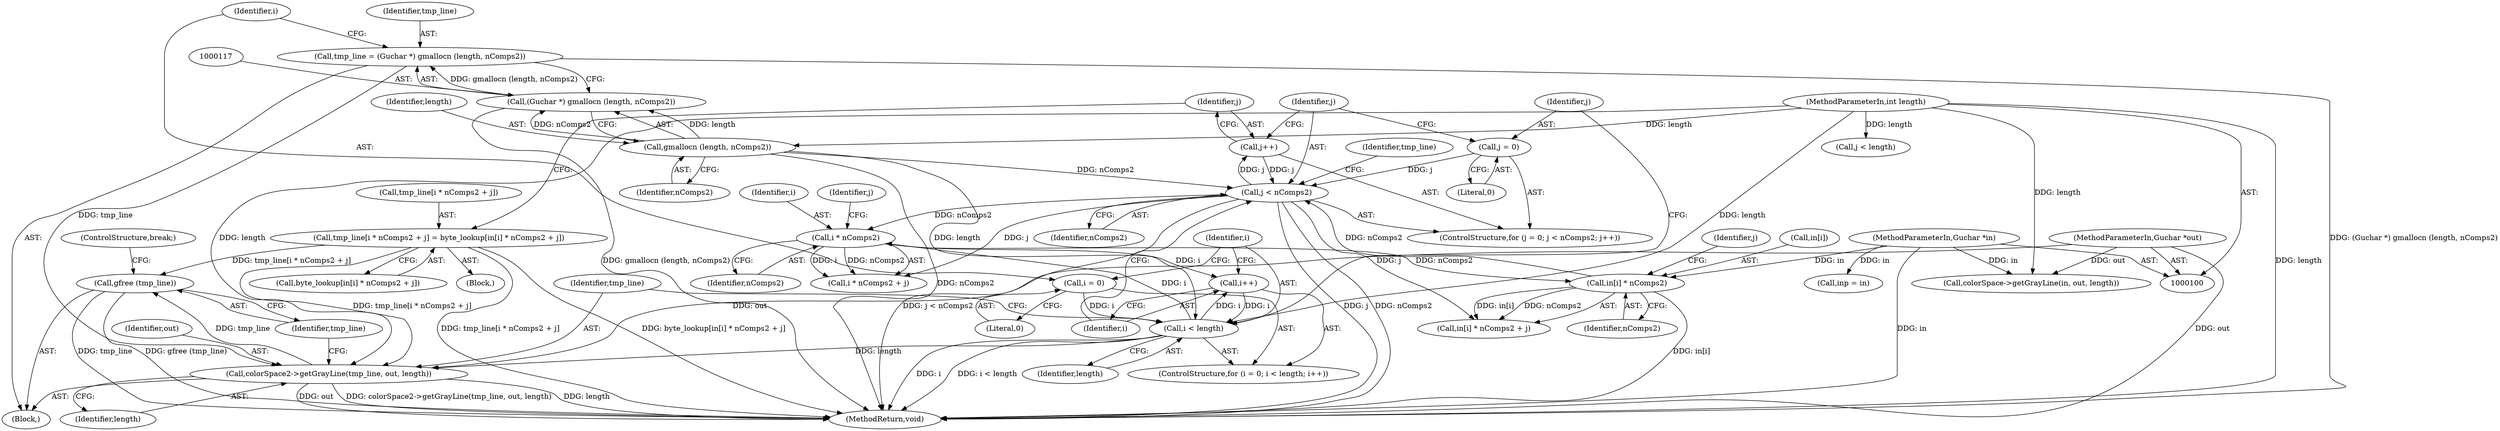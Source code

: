 digraph "0_poppler_7b2d314a61fd0e12f47c62996cb49ec0d1ba747a_5@API" {
"1000162" [label="(Call,gfree (tmp_line))"];
"1000158" [label="(Call,colorSpace2->getGrayLine(tmp_line, out, length))"];
"1000141" [label="(Call,tmp_line[i * nComps2 + j] = byte_lookup[in[i] * nComps2 + j])"];
"1000114" [label="(Call,tmp_line = (Guchar *) gmallocn (length, nComps2))"];
"1000116" [label="(Call,(Guchar *) gmallocn (length, nComps2))"];
"1000118" [label="(Call,gmallocn (length, nComps2))"];
"1000103" [label="(MethodParameterIn,int length)"];
"1000102" [label="(MethodParameterIn,Guchar *out)"];
"1000125" [label="(Call,i < length)"];
"1000122" [label="(Call,i = 0)"];
"1000128" [label="(Call,i++)"];
"1000145" [label="(Call,i * nComps2)"];
"1000135" [label="(Call,j < nComps2)"];
"1000138" [label="(Call,j++)"];
"1000132" [label="(Call,j = 0)"];
"1000152" [label="(Call,in[i] * nComps2)"];
"1000101" [label="(MethodParameterIn,Guchar *in)"];
"1000157" [label="(Identifier,j)"];
"1000101" [label="(MethodParameterIn,Guchar *in)"];
"1000141" [label="(Call,tmp_line[i * nComps2 + j] = byte_lookup[in[i] * nComps2 + j])"];
"1000162" [label="(Call,gfree (tmp_line))"];
"1000142" [label="(Call,tmp_line[i * nComps2 + j])"];
"1000119" [label="(Identifier,length)"];
"1000138" [label="(Call,j++)"];
"1000140" [label="(Block,)"];
"1000153" [label="(Call,in[i])"];
"1000103" [label="(MethodParameterIn,int length)"];
"1000156" [label="(Identifier,nComps2)"];
"1000115" [label="(Identifier,tmp_line)"];
"1000123" [label="(Identifier,i)"];
"1000163" [label="(Identifier,tmp_line)"];
"1000118" [label="(Call,gmallocn (length, nComps2))"];
"1000173" [label="(Call,j < length)"];
"1000136" [label="(Identifier,j)"];
"1000161" [label="(Identifier,length)"];
"1000135" [label="(Call,j < nComps2)"];
"1000129" [label="(Identifier,i)"];
"1000151" [label="(Call,in[i] * nComps2 + j)"];
"1000206" [label="(MethodReturn,void)"];
"1000164" [label="(ControlStructure,break;)"];
"1000147" [label="(Identifier,nComps2)"];
"1000111" [label="(Block,)"];
"1000160" [label="(Identifier,out)"];
"1000131" [label="(ControlStructure,for (j = 0; j < nComps2; j++))"];
"1000133" [label="(Identifier,j)"];
"1000134" [label="(Literal,0)"];
"1000149" [label="(Call,byte_lookup[in[i] * nComps2 + j])"];
"1000145" [label="(Call,i * nComps2)"];
"1000122" [label="(Call,i = 0)"];
"1000128" [label="(Call,i++)"];
"1000152" [label="(Call,in[i] * nComps2)"];
"1000126" [label="(Identifier,i)"];
"1000102" [label="(MethodParameterIn,Guchar *out)"];
"1000201" [label="(Call,colorSpace->getGrayLine(in, out, length))"];
"1000125" [label="(Call,i < length)"];
"1000158" [label="(Call,colorSpace2->getGrayLine(tmp_line, out, length))"];
"1000116" [label="(Call,(Guchar *) gmallocn (length, nComps2))"];
"1000139" [label="(Identifier,j)"];
"1000120" [label="(Identifier,nComps2)"];
"1000132" [label="(Call,j = 0)"];
"1000137" [label="(Identifier,nComps2)"];
"1000127" [label="(Identifier,length)"];
"1000148" [label="(Identifier,j)"];
"1000114" [label="(Call,tmp_line = (Guchar *) gmallocn (length, nComps2))"];
"1000146" [label="(Identifier,i)"];
"1000159" [label="(Identifier,tmp_line)"];
"1000143" [label="(Identifier,tmp_line)"];
"1000166" [label="(Call,inp = in)"];
"1000121" [label="(ControlStructure,for (i = 0; i < length; i++))"];
"1000124" [label="(Literal,0)"];
"1000144" [label="(Call,i * nComps2 + j)"];
"1000162" -> "1000111"  [label="AST: "];
"1000162" -> "1000163"  [label="CFG: "];
"1000163" -> "1000162"  [label="AST: "];
"1000164" -> "1000162"  [label="CFG: "];
"1000162" -> "1000206"  [label="DDG: tmp_line"];
"1000162" -> "1000206"  [label="DDG: gfree (tmp_line)"];
"1000158" -> "1000162"  [label="DDG: tmp_line"];
"1000141" -> "1000162"  [label="DDG: tmp_line[i * nComps2 + j]"];
"1000158" -> "1000111"  [label="AST: "];
"1000158" -> "1000161"  [label="CFG: "];
"1000159" -> "1000158"  [label="AST: "];
"1000160" -> "1000158"  [label="AST: "];
"1000161" -> "1000158"  [label="AST: "];
"1000163" -> "1000158"  [label="CFG: "];
"1000158" -> "1000206"  [label="DDG: out"];
"1000158" -> "1000206"  [label="DDG: colorSpace2->getGrayLine(tmp_line, out, length)"];
"1000158" -> "1000206"  [label="DDG: length"];
"1000141" -> "1000158"  [label="DDG: tmp_line[i * nComps2 + j]"];
"1000114" -> "1000158"  [label="DDG: tmp_line"];
"1000102" -> "1000158"  [label="DDG: out"];
"1000125" -> "1000158"  [label="DDG: length"];
"1000103" -> "1000158"  [label="DDG: length"];
"1000141" -> "1000140"  [label="AST: "];
"1000141" -> "1000149"  [label="CFG: "];
"1000142" -> "1000141"  [label="AST: "];
"1000149" -> "1000141"  [label="AST: "];
"1000139" -> "1000141"  [label="CFG: "];
"1000141" -> "1000206"  [label="DDG: tmp_line[i * nComps2 + j]"];
"1000141" -> "1000206"  [label="DDG: byte_lookup[in[i] * nComps2 + j]"];
"1000114" -> "1000111"  [label="AST: "];
"1000114" -> "1000116"  [label="CFG: "];
"1000115" -> "1000114"  [label="AST: "];
"1000116" -> "1000114"  [label="AST: "];
"1000123" -> "1000114"  [label="CFG: "];
"1000114" -> "1000206"  [label="DDG: (Guchar *) gmallocn (length, nComps2)"];
"1000116" -> "1000114"  [label="DDG: gmallocn (length, nComps2)"];
"1000116" -> "1000118"  [label="CFG: "];
"1000117" -> "1000116"  [label="AST: "];
"1000118" -> "1000116"  [label="AST: "];
"1000116" -> "1000206"  [label="DDG: gmallocn (length, nComps2)"];
"1000118" -> "1000116"  [label="DDG: length"];
"1000118" -> "1000116"  [label="DDG: nComps2"];
"1000118" -> "1000120"  [label="CFG: "];
"1000119" -> "1000118"  [label="AST: "];
"1000120" -> "1000118"  [label="AST: "];
"1000118" -> "1000206"  [label="DDG: nComps2"];
"1000103" -> "1000118"  [label="DDG: length"];
"1000118" -> "1000125"  [label="DDG: length"];
"1000118" -> "1000135"  [label="DDG: nComps2"];
"1000103" -> "1000100"  [label="AST: "];
"1000103" -> "1000206"  [label="DDG: length"];
"1000103" -> "1000125"  [label="DDG: length"];
"1000103" -> "1000173"  [label="DDG: length"];
"1000103" -> "1000201"  [label="DDG: length"];
"1000102" -> "1000100"  [label="AST: "];
"1000102" -> "1000206"  [label="DDG: out"];
"1000102" -> "1000201"  [label="DDG: out"];
"1000125" -> "1000121"  [label="AST: "];
"1000125" -> "1000127"  [label="CFG: "];
"1000126" -> "1000125"  [label="AST: "];
"1000127" -> "1000125"  [label="AST: "];
"1000133" -> "1000125"  [label="CFG: "];
"1000159" -> "1000125"  [label="CFG: "];
"1000125" -> "1000206"  [label="DDG: i"];
"1000125" -> "1000206"  [label="DDG: i < length"];
"1000122" -> "1000125"  [label="DDG: i"];
"1000128" -> "1000125"  [label="DDG: i"];
"1000125" -> "1000128"  [label="DDG: i"];
"1000125" -> "1000145"  [label="DDG: i"];
"1000122" -> "1000121"  [label="AST: "];
"1000122" -> "1000124"  [label="CFG: "];
"1000123" -> "1000122"  [label="AST: "];
"1000124" -> "1000122"  [label="AST: "];
"1000126" -> "1000122"  [label="CFG: "];
"1000128" -> "1000121"  [label="AST: "];
"1000128" -> "1000129"  [label="CFG: "];
"1000129" -> "1000128"  [label="AST: "];
"1000126" -> "1000128"  [label="CFG: "];
"1000145" -> "1000128"  [label="DDG: i"];
"1000145" -> "1000144"  [label="AST: "];
"1000145" -> "1000147"  [label="CFG: "];
"1000146" -> "1000145"  [label="AST: "];
"1000147" -> "1000145"  [label="AST: "];
"1000148" -> "1000145"  [label="CFG: "];
"1000145" -> "1000144"  [label="DDG: i"];
"1000145" -> "1000144"  [label="DDG: nComps2"];
"1000135" -> "1000145"  [label="DDG: nComps2"];
"1000145" -> "1000152"  [label="DDG: nComps2"];
"1000135" -> "1000131"  [label="AST: "];
"1000135" -> "1000137"  [label="CFG: "];
"1000136" -> "1000135"  [label="AST: "];
"1000137" -> "1000135"  [label="AST: "];
"1000143" -> "1000135"  [label="CFG: "];
"1000129" -> "1000135"  [label="CFG: "];
"1000135" -> "1000206"  [label="DDG: j < nComps2"];
"1000135" -> "1000206"  [label="DDG: j"];
"1000135" -> "1000206"  [label="DDG: nComps2"];
"1000138" -> "1000135"  [label="DDG: j"];
"1000132" -> "1000135"  [label="DDG: j"];
"1000152" -> "1000135"  [label="DDG: nComps2"];
"1000135" -> "1000138"  [label="DDG: j"];
"1000135" -> "1000144"  [label="DDG: j"];
"1000135" -> "1000151"  [label="DDG: j"];
"1000138" -> "1000131"  [label="AST: "];
"1000138" -> "1000139"  [label="CFG: "];
"1000139" -> "1000138"  [label="AST: "];
"1000136" -> "1000138"  [label="CFG: "];
"1000132" -> "1000131"  [label="AST: "];
"1000132" -> "1000134"  [label="CFG: "];
"1000133" -> "1000132"  [label="AST: "];
"1000134" -> "1000132"  [label="AST: "];
"1000136" -> "1000132"  [label="CFG: "];
"1000152" -> "1000151"  [label="AST: "];
"1000152" -> "1000156"  [label="CFG: "];
"1000153" -> "1000152"  [label="AST: "];
"1000156" -> "1000152"  [label="AST: "];
"1000157" -> "1000152"  [label="CFG: "];
"1000152" -> "1000206"  [label="DDG: in[i]"];
"1000152" -> "1000151"  [label="DDG: in[i]"];
"1000152" -> "1000151"  [label="DDG: nComps2"];
"1000101" -> "1000152"  [label="DDG: in"];
"1000101" -> "1000100"  [label="AST: "];
"1000101" -> "1000206"  [label="DDG: in"];
"1000101" -> "1000166"  [label="DDG: in"];
"1000101" -> "1000201"  [label="DDG: in"];
}
